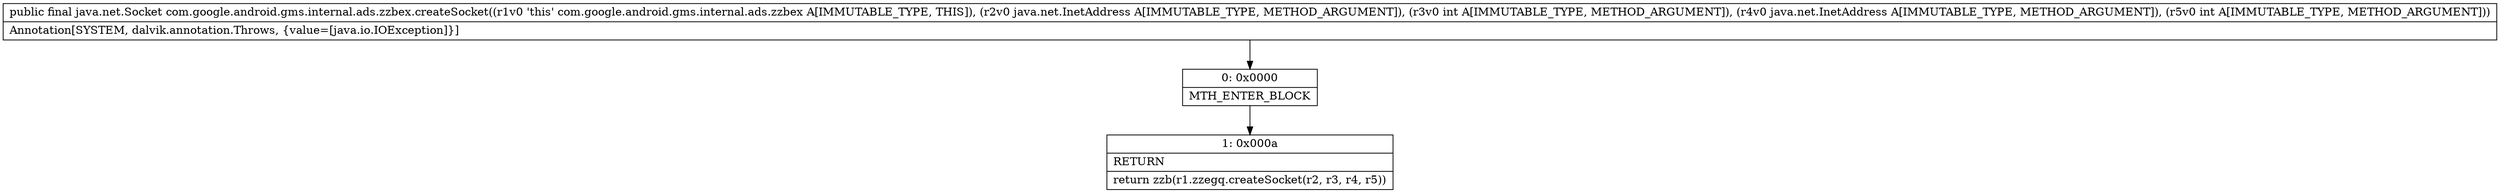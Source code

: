 digraph "CFG forcom.google.android.gms.internal.ads.zzbex.createSocket(Ljava\/net\/InetAddress;ILjava\/net\/InetAddress;I)Ljava\/net\/Socket;" {
Node_0 [shape=record,label="{0\:\ 0x0000|MTH_ENTER_BLOCK\l}"];
Node_1 [shape=record,label="{1\:\ 0x000a|RETURN\l|return zzb(r1.zzegq.createSocket(r2, r3, r4, r5))\l}"];
MethodNode[shape=record,label="{public final java.net.Socket com.google.android.gms.internal.ads.zzbex.createSocket((r1v0 'this' com.google.android.gms.internal.ads.zzbex A[IMMUTABLE_TYPE, THIS]), (r2v0 java.net.InetAddress A[IMMUTABLE_TYPE, METHOD_ARGUMENT]), (r3v0 int A[IMMUTABLE_TYPE, METHOD_ARGUMENT]), (r4v0 java.net.InetAddress A[IMMUTABLE_TYPE, METHOD_ARGUMENT]), (r5v0 int A[IMMUTABLE_TYPE, METHOD_ARGUMENT]))  | Annotation[SYSTEM, dalvik.annotation.Throws, \{value=[java.io.IOException]\}]\l}"];
MethodNode -> Node_0;
Node_0 -> Node_1;
}

